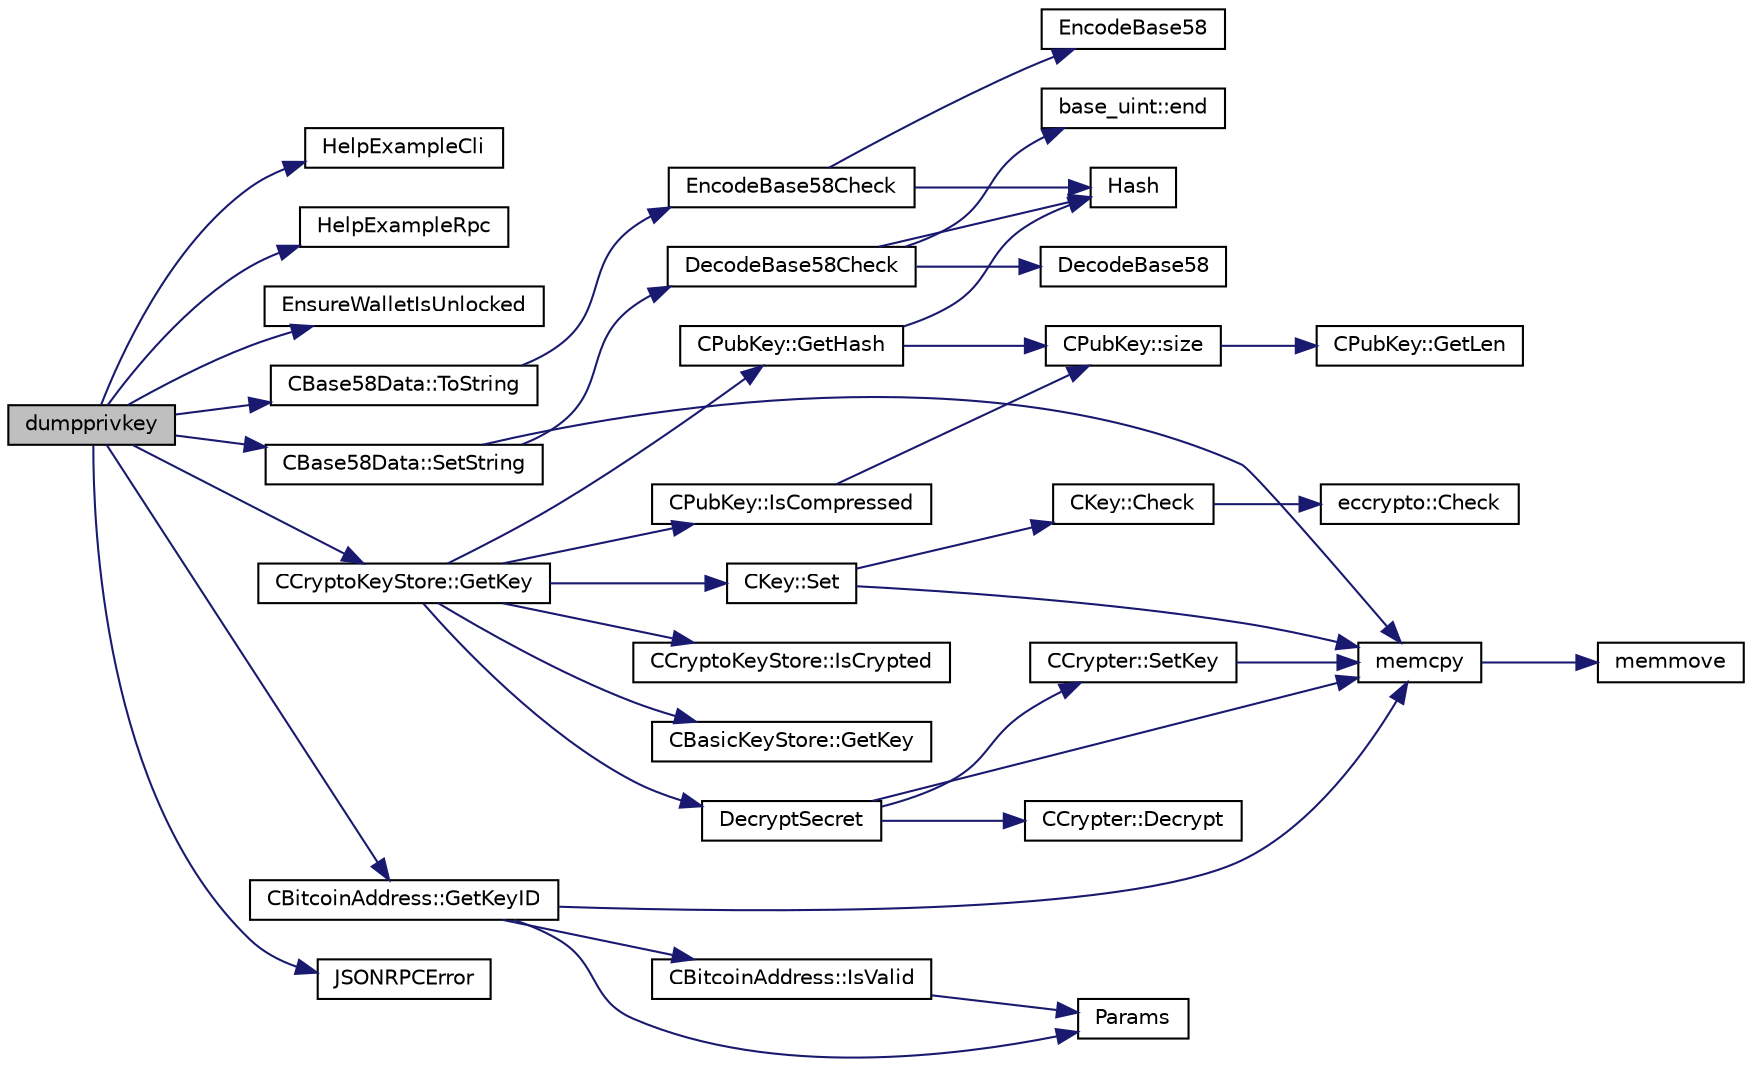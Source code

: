 digraph "dumpprivkey"
{
  edge [fontname="Helvetica",fontsize="10",labelfontname="Helvetica",labelfontsize="10"];
  node [fontname="Helvetica",fontsize="10",shape=record];
  rankdir="LR";
  Node132 [label="dumpprivkey",height=0.2,width=0.4,color="black", fillcolor="grey75", style="filled", fontcolor="black"];
  Node132 -> Node133 [color="midnightblue",fontsize="10",style="solid",fontname="Helvetica"];
  Node133 [label="HelpExampleCli",height=0.2,width=0.4,color="black", fillcolor="white", style="filled",URL="$rpcserver_8cpp.html#ac01ac6eab5467567ed0da106814e04ec"];
  Node132 -> Node134 [color="midnightblue",fontsize="10",style="solid",fontname="Helvetica"];
  Node134 [label="HelpExampleRpc",height=0.2,width=0.4,color="black", fillcolor="white", style="filled",URL="$rpcserver_8cpp.html#a06ea60e24e5a1053a14a11b1009bf9ef"];
  Node132 -> Node135 [color="midnightblue",fontsize="10",style="solid",fontname="Helvetica"];
  Node135 [label="EnsureWalletIsUnlocked",height=0.2,width=0.4,color="black", fillcolor="white", style="filled",URL="$rpcdump_8cpp.html#a8f837f6d506b9719cef93188db00fd3c"];
  Node132 -> Node136 [color="midnightblue",fontsize="10",style="solid",fontname="Helvetica"];
  Node136 [label="CBase58Data::SetString",height=0.2,width=0.4,color="black", fillcolor="white", style="filled",URL="$class_c_base58_data.html#a250fa3bc97d03c7d87de5485c8b49b57"];
  Node136 -> Node137 [color="midnightblue",fontsize="10",style="solid",fontname="Helvetica"];
  Node137 [label="DecodeBase58Check",height=0.2,width=0.4,color="black", fillcolor="white", style="filled",URL="$base58_8cpp.html#ae2dc7ad63e243509e0871ec4a5890678",tooltip="Decode a base58-encoded string (psz) that includes a checksum into a byte vector (vchRet), return true if decoding is successful. "];
  Node137 -> Node138 [color="midnightblue",fontsize="10",style="solid",fontname="Helvetica"];
  Node138 [label="DecodeBase58",height=0.2,width=0.4,color="black", fillcolor="white", style="filled",URL="$base58_8cpp.html#a0f74d1d6e7e982cad4b0e538acea4538",tooltip="Decode a base58-encoded string (psz) into a byte vector (vchRet). "];
  Node137 -> Node139 [color="midnightblue",fontsize="10",style="solid",fontname="Helvetica"];
  Node139 [label="Hash",height=0.2,width=0.4,color="black", fillcolor="white", style="filled",URL="$hash_8h.html#a12c5e981d7f5f2850027fd5e932eff61",tooltip="Compute the 256-bit hash of a std::string. "];
  Node137 -> Node140 [color="midnightblue",fontsize="10",style="solid",fontname="Helvetica"];
  Node140 [label="base_uint::end",height=0.2,width=0.4,color="black", fillcolor="white", style="filled",URL="$classbase__uint.html#a76539ef6be800bc02e4038f457a4f74a"];
  Node136 -> Node141 [color="midnightblue",fontsize="10",style="solid",fontname="Helvetica"];
  Node141 [label="memcpy",height=0.2,width=0.4,color="black", fillcolor="white", style="filled",URL="$glibc__compat_8cpp.html#a0f46826ab0466591e136db24394923cf"];
  Node141 -> Node142 [color="midnightblue",fontsize="10",style="solid",fontname="Helvetica"];
  Node142 [label="memmove",height=0.2,width=0.4,color="black", fillcolor="white", style="filled",URL="$glibc__compat_8cpp.html#a9778d49e9029dd75bc53ecbbf9f5e9a1"];
  Node132 -> Node143 [color="midnightblue",fontsize="10",style="solid",fontname="Helvetica"];
  Node143 [label="JSONRPCError",height=0.2,width=0.4,color="black", fillcolor="white", style="filled",URL="$rpcprotocol_8cpp.html#a17b1bb111ab339efc951929834766039"];
  Node132 -> Node144 [color="midnightblue",fontsize="10",style="solid",fontname="Helvetica"];
  Node144 [label="CBitcoinAddress::GetKeyID",height=0.2,width=0.4,color="black", fillcolor="white", style="filled",URL="$class_c_bitcoin_address.html#af3d7c4547803b09144fc040320f687dd"];
  Node144 -> Node145 [color="midnightblue",fontsize="10",style="solid",fontname="Helvetica"];
  Node145 [label="CBitcoinAddress::IsValid",height=0.2,width=0.4,color="black", fillcolor="white", style="filled",URL="$class_c_bitcoin_address.html#ab39907ce6895062a8f8bf585270ef13b"];
  Node145 -> Node146 [color="midnightblue",fontsize="10",style="solid",fontname="Helvetica"];
  Node146 [label="Params",height=0.2,width=0.4,color="black", fillcolor="white", style="filled",URL="$chainparams_8cpp.html#ace5c5b706d71a324a417dd2db394fd4a",tooltip="Return the currently selected parameters. "];
  Node144 -> Node146 [color="midnightblue",fontsize="10",style="solid",fontname="Helvetica"];
  Node144 -> Node141 [color="midnightblue",fontsize="10",style="solid",fontname="Helvetica"];
  Node132 -> Node147 [color="midnightblue",fontsize="10",style="solid",fontname="Helvetica"];
  Node147 [label="CCryptoKeyStore::GetKey",height=0.2,width=0.4,color="black", fillcolor="white", style="filled",URL="$class_c_crypto_key_store.html#af46ec271fffb65a113702ba40a3738c8"];
  Node147 -> Node148 [color="midnightblue",fontsize="10",style="solid",fontname="Helvetica"];
  Node148 [label="CCryptoKeyStore::IsCrypted",height=0.2,width=0.4,color="black", fillcolor="white", style="filled",URL="$class_c_crypto_key_store.html#acc8fed44366c98fb481333ca6e867088"];
  Node147 -> Node149 [color="midnightblue",fontsize="10",style="solid",fontname="Helvetica"];
  Node149 [label="CBasicKeyStore::GetKey",height=0.2,width=0.4,color="black", fillcolor="white", style="filled",URL="$class_c_basic_key_store.html#a69328ee642e4234922356f59876e956d"];
  Node147 -> Node150 [color="midnightblue",fontsize="10",style="solid",fontname="Helvetica"];
  Node150 [label="DecryptSecret",height=0.2,width=0.4,color="black", fillcolor="white", style="filled",URL="$crypter_8cpp.html#aded00aa7498a7485a00e77a20856b3e4"];
  Node150 -> Node141 [color="midnightblue",fontsize="10",style="solid",fontname="Helvetica"];
  Node150 -> Node151 [color="midnightblue",fontsize="10",style="solid",fontname="Helvetica"];
  Node151 [label="CCrypter::SetKey",height=0.2,width=0.4,color="black", fillcolor="white", style="filled",URL="$class_c_crypter.html#a0d948dd4796e2420e1dd9c1ddbf7974e"];
  Node151 -> Node141 [color="midnightblue",fontsize="10",style="solid",fontname="Helvetica"];
  Node150 -> Node152 [color="midnightblue",fontsize="10",style="solid",fontname="Helvetica"];
  Node152 [label="CCrypter::Decrypt",height=0.2,width=0.4,color="black", fillcolor="white", style="filled",URL="$class_c_crypter.html#a4dbabed4975d4435d22c76deac43df7f"];
  Node147 -> Node153 [color="midnightblue",fontsize="10",style="solid",fontname="Helvetica"];
  Node153 [label="CPubKey::GetHash",height=0.2,width=0.4,color="black", fillcolor="white", style="filled",URL="$class_c_pub_key.html#ab1aaa3f6085a3e9bc034d3e1269d870d",tooltip="Get the 256-bit hash of this public key. "];
  Node153 -> Node139 [color="midnightblue",fontsize="10",style="solid",fontname="Helvetica"];
  Node153 -> Node154 [color="midnightblue",fontsize="10",style="solid",fontname="Helvetica"];
  Node154 [label="CPubKey::size",height=0.2,width=0.4,color="black", fillcolor="white", style="filled",URL="$class_c_pub_key.html#a6bb28fcf0a5f799c69f5b7269363b309",tooltip="Simple read-only vector-like interface to the pubkey data. "];
  Node154 -> Node155 [color="midnightblue",fontsize="10",style="solid",fontname="Helvetica"];
  Node155 [label="CPubKey::GetLen",height=0.2,width=0.4,color="black", fillcolor="white", style="filled",URL="$class_c_pub_key.html#a7dc71b3f037c84268dc22de97d7b65fb",tooltip="Compute the length of a pubkey with a given first byte. "];
  Node147 -> Node156 [color="midnightblue",fontsize="10",style="solid",fontname="Helvetica"];
  Node156 [label="CKey::Set",height=0.2,width=0.4,color="black", fillcolor="white", style="filled",URL="$class_c_key.html#aaa13d5f08456bba094210c5eeabf64c8",tooltip="Initialize using begin and end iterators to byte data. "];
  Node156 -> Node157 [color="midnightblue",fontsize="10",style="solid",fontname="Helvetica"];
  Node157 [label="CKey::Check",height=0.2,width=0.4,color="black", fillcolor="white", style="filled",URL="$class_c_key.html#acec869bc75fa8f4d619ab025d367a97c",tooltip="Check whether the 32-byte array pointed to be vch is valid keydata. "];
  Node157 -> Node158 [color="midnightblue",fontsize="10",style="solid",fontname="Helvetica"];
  Node158 [label="eccrypto::Check",height=0.2,width=0.4,color="black", fillcolor="white", style="filled",URL="$namespaceeccrypto.html#a231bdcb32521375b68fbdaf0d952cfd0"];
  Node156 -> Node141 [color="midnightblue",fontsize="10",style="solid",fontname="Helvetica"];
  Node147 -> Node159 [color="midnightblue",fontsize="10",style="solid",fontname="Helvetica"];
  Node159 [label="CPubKey::IsCompressed",height=0.2,width=0.4,color="black", fillcolor="white", style="filled",URL="$class_c_pub_key.html#a25f8b70340ad20ddab0f80ec4cee9396",tooltip="Check whether this is a compressed public key. "];
  Node159 -> Node154 [color="midnightblue",fontsize="10",style="solid",fontname="Helvetica"];
  Node132 -> Node160 [color="midnightblue",fontsize="10",style="solid",fontname="Helvetica"];
  Node160 [label="CBase58Data::ToString",height=0.2,width=0.4,color="black", fillcolor="white", style="filled",URL="$class_c_base58_data.html#a7dc91af403ca02694b3247b15604e220"];
  Node160 -> Node161 [color="midnightblue",fontsize="10",style="solid",fontname="Helvetica"];
  Node161 [label="EncodeBase58Check",height=0.2,width=0.4,color="black", fillcolor="white", style="filled",URL="$base58_8cpp.html#ace9a5807ee51604f33044339f073ec76",tooltip="Encode a byte vector into a base58-encoded string, including checksum. "];
  Node161 -> Node139 [color="midnightblue",fontsize="10",style="solid",fontname="Helvetica"];
  Node161 -> Node162 [color="midnightblue",fontsize="10",style="solid",fontname="Helvetica"];
  Node162 [label="EncodeBase58",height=0.2,width=0.4,color="black", fillcolor="white", style="filled",URL="$base58_8cpp.html#a8d6f0e9d5df175b4966dcede31dc90ad",tooltip="Why base-58 instead of standard base-64 encoding? "];
}
